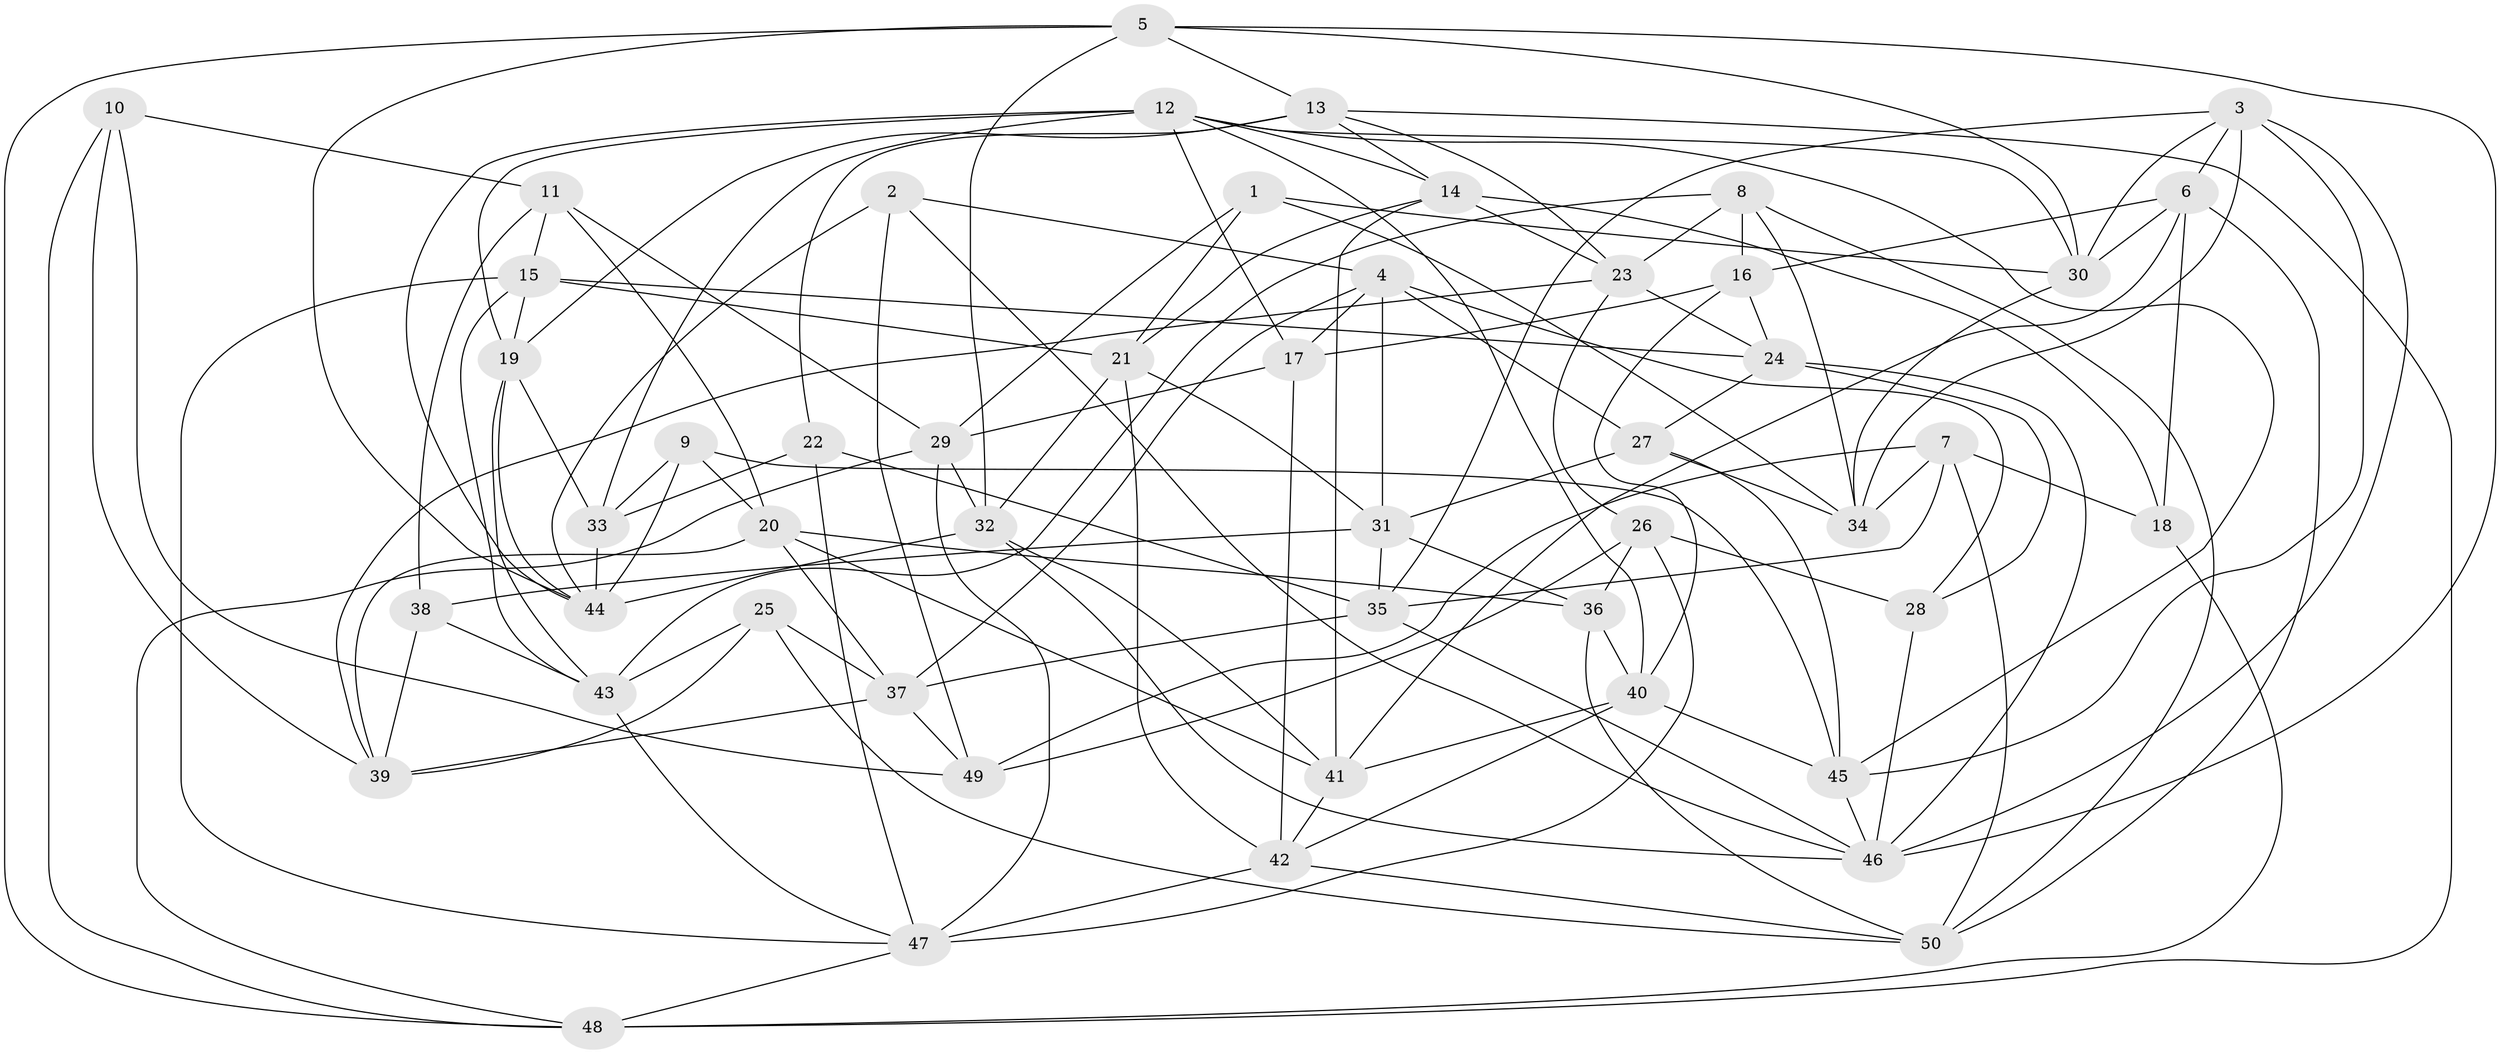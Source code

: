// original degree distribution, {4: 1.0}
// Generated by graph-tools (version 1.1) at 2025/03/03/09/25 03:03:09]
// undirected, 50 vertices, 139 edges
graph export_dot {
graph [start="1"]
  node [color=gray90,style=filled];
  1;
  2;
  3;
  4;
  5;
  6;
  7;
  8;
  9;
  10;
  11;
  12;
  13;
  14;
  15;
  16;
  17;
  18;
  19;
  20;
  21;
  22;
  23;
  24;
  25;
  26;
  27;
  28;
  29;
  30;
  31;
  32;
  33;
  34;
  35;
  36;
  37;
  38;
  39;
  40;
  41;
  42;
  43;
  44;
  45;
  46;
  47;
  48;
  49;
  50;
  1 -- 21 [weight=1.0];
  1 -- 29 [weight=1.0];
  1 -- 30 [weight=1.0];
  1 -- 34 [weight=1.0];
  2 -- 4 [weight=1.0];
  2 -- 44 [weight=1.0];
  2 -- 46 [weight=1.0];
  2 -- 49 [weight=1.0];
  3 -- 6 [weight=1.0];
  3 -- 30 [weight=1.0];
  3 -- 34 [weight=1.0];
  3 -- 35 [weight=1.0];
  3 -- 45 [weight=1.0];
  3 -- 46 [weight=1.0];
  4 -- 17 [weight=1.0];
  4 -- 27 [weight=1.0];
  4 -- 28 [weight=1.0];
  4 -- 31 [weight=1.0];
  4 -- 37 [weight=1.0];
  5 -- 13 [weight=1.0];
  5 -- 30 [weight=1.0];
  5 -- 32 [weight=1.0];
  5 -- 44 [weight=1.0];
  5 -- 46 [weight=1.0];
  5 -- 48 [weight=1.0];
  6 -- 16 [weight=1.0];
  6 -- 18 [weight=1.0];
  6 -- 30 [weight=1.0];
  6 -- 41 [weight=1.0];
  6 -- 50 [weight=1.0];
  7 -- 18 [weight=1.0];
  7 -- 34 [weight=1.0];
  7 -- 35 [weight=1.0];
  7 -- 49 [weight=2.0];
  7 -- 50 [weight=1.0];
  8 -- 16 [weight=2.0];
  8 -- 23 [weight=1.0];
  8 -- 34 [weight=1.0];
  8 -- 43 [weight=1.0];
  8 -- 50 [weight=1.0];
  9 -- 20 [weight=1.0];
  9 -- 33 [weight=1.0];
  9 -- 44 [weight=1.0];
  9 -- 45 [weight=1.0];
  10 -- 11 [weight=1.0];
  10 -- 39 [weight=1.0];
  10 -- 48 [weight=1.0];
  10 -- 49 [weight=1.0];
  11 -- 15 [weight=1.0];
  11 -- 20 [weight=1.0];
  11 -- 29 [weight=2.0];
  11 -- 38 [weight=1.0];
  12 -- 14 [weight=1.0];
  12 -- 17 [weight=1.0];
  12 -- 19 [weight=1.0];
  12 -- 30 [weight=1.0];
  12 -- 33 [weight=1.0];
  12 -- 40 [weight=1.0];
  12 -- 44 [weight=1.0];
  12 -- 45 [weight=1.0];
  13 -- 14 [weight=1.0];
  13 -- 19 [weight=1.0];
  13 -- 22 [weight=1.0];
  13 -- 23 [weight=1.0];
  13 -- 48 [weight=1.0];
  14 -- 18 [weight=1.0];
  14 -- 21 [weight=1.0];
  14 -- 23 [weight=1.0];
  14 -- 41 [weight=1.0];
  15 -- 19 [weight=1.0];
  15 -- 21 [weight=1.0];
  15 -- 24 [weight=1.0];
  15 -- 43 [weight=1.0];
  15 -- 47 [weight=1.0];
  16 -- 17 [weight=1.0];
  16 -- 24 [weight=1.0];
  16 -- 40 [weight=1.0];
  17 -- 29 [weight=2.0];
  17 -- 42 [weight=1.0];
  18 -- 48 [weight=1.0];
  19 -- 33 [weight=1.0];
  19 -- 43 [weight=1.0];
  19 -- 44 [weight=1.0];
  20 -- 36 [weight=1.0];
  20 -- 37 [weight=1.0];
  20 -- 39 [weight=1.0];
  20 -- 41 [weight=1.0];
  21 -- 31 [weight=1.0];
  21 -- 32 [weight=1.0];
  21 -- 42 [weight=1.0];
  22 -- 33 [weight=1.0];
  22 -- 35 [weight=1.0];
  22 -- 47 [weight=1.0];
  23 -- 24 [weight=1.0];
  23 -- 26 [weight=1.0];
  23 -- 39 [weight=1.0];
  24 -- 27 [weight=1.0];
  24 -- 28 [weight=1.0];
  24 -- 46 [weight=1.0];
  25 -- 37 [weight=1.0];
  25 -- 39 [weight=1.0];
  25 -- 43 [weight=1.0];
  25 -- 50 [weight=1.0];
  26 -- 28 [weight=1.0];
  26 -- 36 [weight=1.0];
  26 -- 47 [weight=2.0];
  26 -- 49 [weight=1.0];
  27 -- 31 [weight=2.0];
  27 -- 34 [weight=1.0];
  27 -- 45 [weight=1.0];
  28 -- 46 [weight=1.0];
  29 -- 32 [weight=1.0];
  29 -- 47 [weight=1.0];
  29 -- 48 [weight=1.0];
  30 -- 34 [weight=1.0];
  31 -- 35 [weight=1.0];
  31 -- 36 [weight=2.0];
  31 -- 38 [weight=1.0];
  32 -- 41 [weight=1.0];
  32 -- 44 [weight=1.0];
  32 -- 46 [weight=1.0];
  33 -- 44 [weight=2.0];
  35 -- 37 [weight=1.0];
  35 -- 46 [weight=1.0];
  36 -- 40 [weight=1.0];
  36 -- 50 [weight=1.0];
  37 -- 39 [weight=1.0];
  37 -- 49 [weight=1.0];
  38 -- 39 [weight=1.0];
  38 -- 43 [weight=1.0];
  40 -- 41 [weight=1.0];
  40 -- 42 [weight=1.0];
  40 -- 45 [weight=1.0];
  41 -- 42 [weight=1.0];
  42 -- 47 [weight=1.0];
  42 -- 50 [weight=1.0];
  43 -- 47 [weight=1.0];
  45 -- 46 [weight=1.0];
  47 -- 48 [weight=1.0];
}
